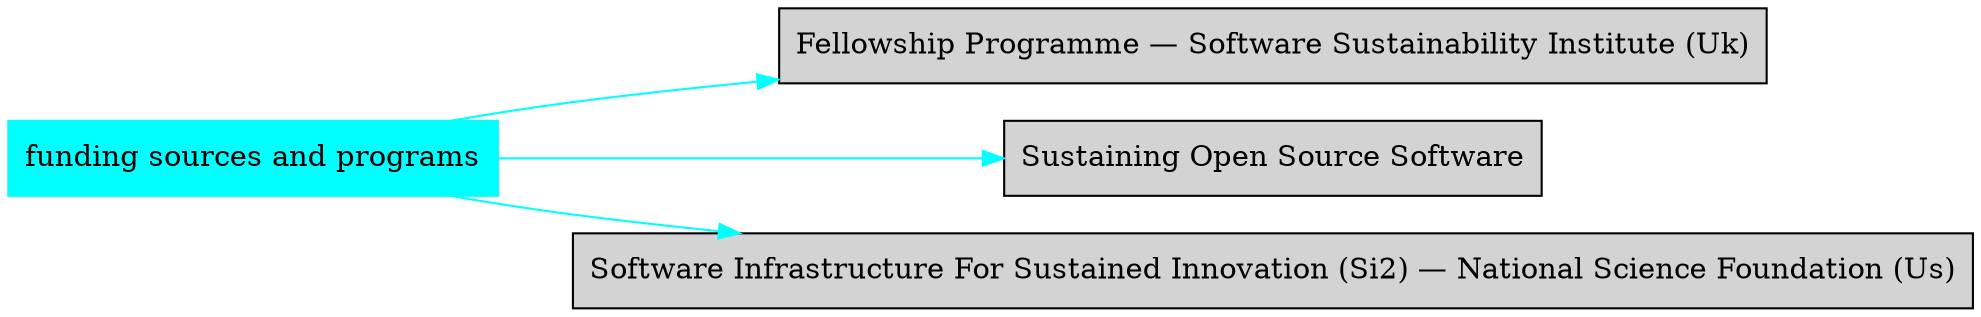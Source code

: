 digraph bettersoftware {
            rankdir = LR;
            ratio = fill;
            node [style=filled];
            node [shape = box];
"funding sources and programs" [colorscheme="svg" color="cyan"];
"funding sources and programs" ->  "FellowshipProgrammeSoftwareSustainabilityInstituteUK.md" [colorscheme="svg" color="cyan"];
"FellowshipProgrammeSoftwareSustainabilityInstituteUK.md" [label="Fellowship Programme — Software Sustainability Institute (Uk)" URL="http://bss.parallactic.com/resources/fellowship-programme-software-sustainability-institute-uk"];
"funding sources and programs" ->  "OSSSustainabilityResources.md" [colorscheme="svg" color="cyan"];
"OSSSustainabilityResources.md" [label="Sustaining Open Source Software" URL="http://bss.parallactic.com/resources/sustaining-open-source-software"];
"funding sources and programs" ->  "SoftwareInfrastructureForSustainedInnovationSI2NationalScienceFoundationUS.md" [colorscheme="svg" color="cyan"];
"SoftwareInfrastructureForSustainedInnovationSI2NationalScienceFoundationUS.md" [label="Software Infrastructure For Sustained Innovation (Si2) — National Science Foundation (Us)" URL="http://bss.parallactic.com/resources/software-infrastructure-for-sustained-innovation-si2-national-science-foundation-us"];
}